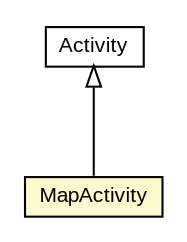 #!/usr/local/bin/dot
#
# Class diagram 
# Generated by UMLGraph version R5_6-24-gf6e263 (http://www.umlgraph.org/)
#

digraph G {
	edge [fontname="arial",fontsize=10,labelfontname="arial",labelfontsize=10];
	node [fontname="arial",fontsize=10,shape=plaintext];
	nodesep=0.25;
	ranksep=0.5;
	// org.osmdroid.sample.MapActivity
	c129797 [label=<<table title="org.osmdroid.sample.MapActivity" border="0" cellborder="1" cellspacing="0" cellpadding="2" port="p" bgcolor="lemonChiffon" href="./MapActivity.html">
		<tr><td><table border="0" cellspacing="0" cellpadding="1">
<tr><td align="center" balign="center"> MapActivity </td></tr>
		</table></td></tr>
		</table>>, URL="./MapActivity.html", fontname="arial", fontcolor="black", fontsize=10.0];
	//org.osmdroid.sample.MapActivity extends Activity
	c129805:p -> c129797:p [dir=back,arrowtail=empty];
	// Activity
	c129805[label=<<table title="Activity" border="0" cellborder="1" cellspacing="0" cellpadding="2" port="p" href="http://java.sun.com/j2se/1.4.2/docs/api//Activity.html">
		<tr><td><table border="0" cellspacing="0" cellpadding="1">
<tr><td align="center" balign="center"> Activity </td></tr>
		</table></td></tr>
		</table>>, fontname="arial", fontcolor="black", fontsize=10.0];
}

